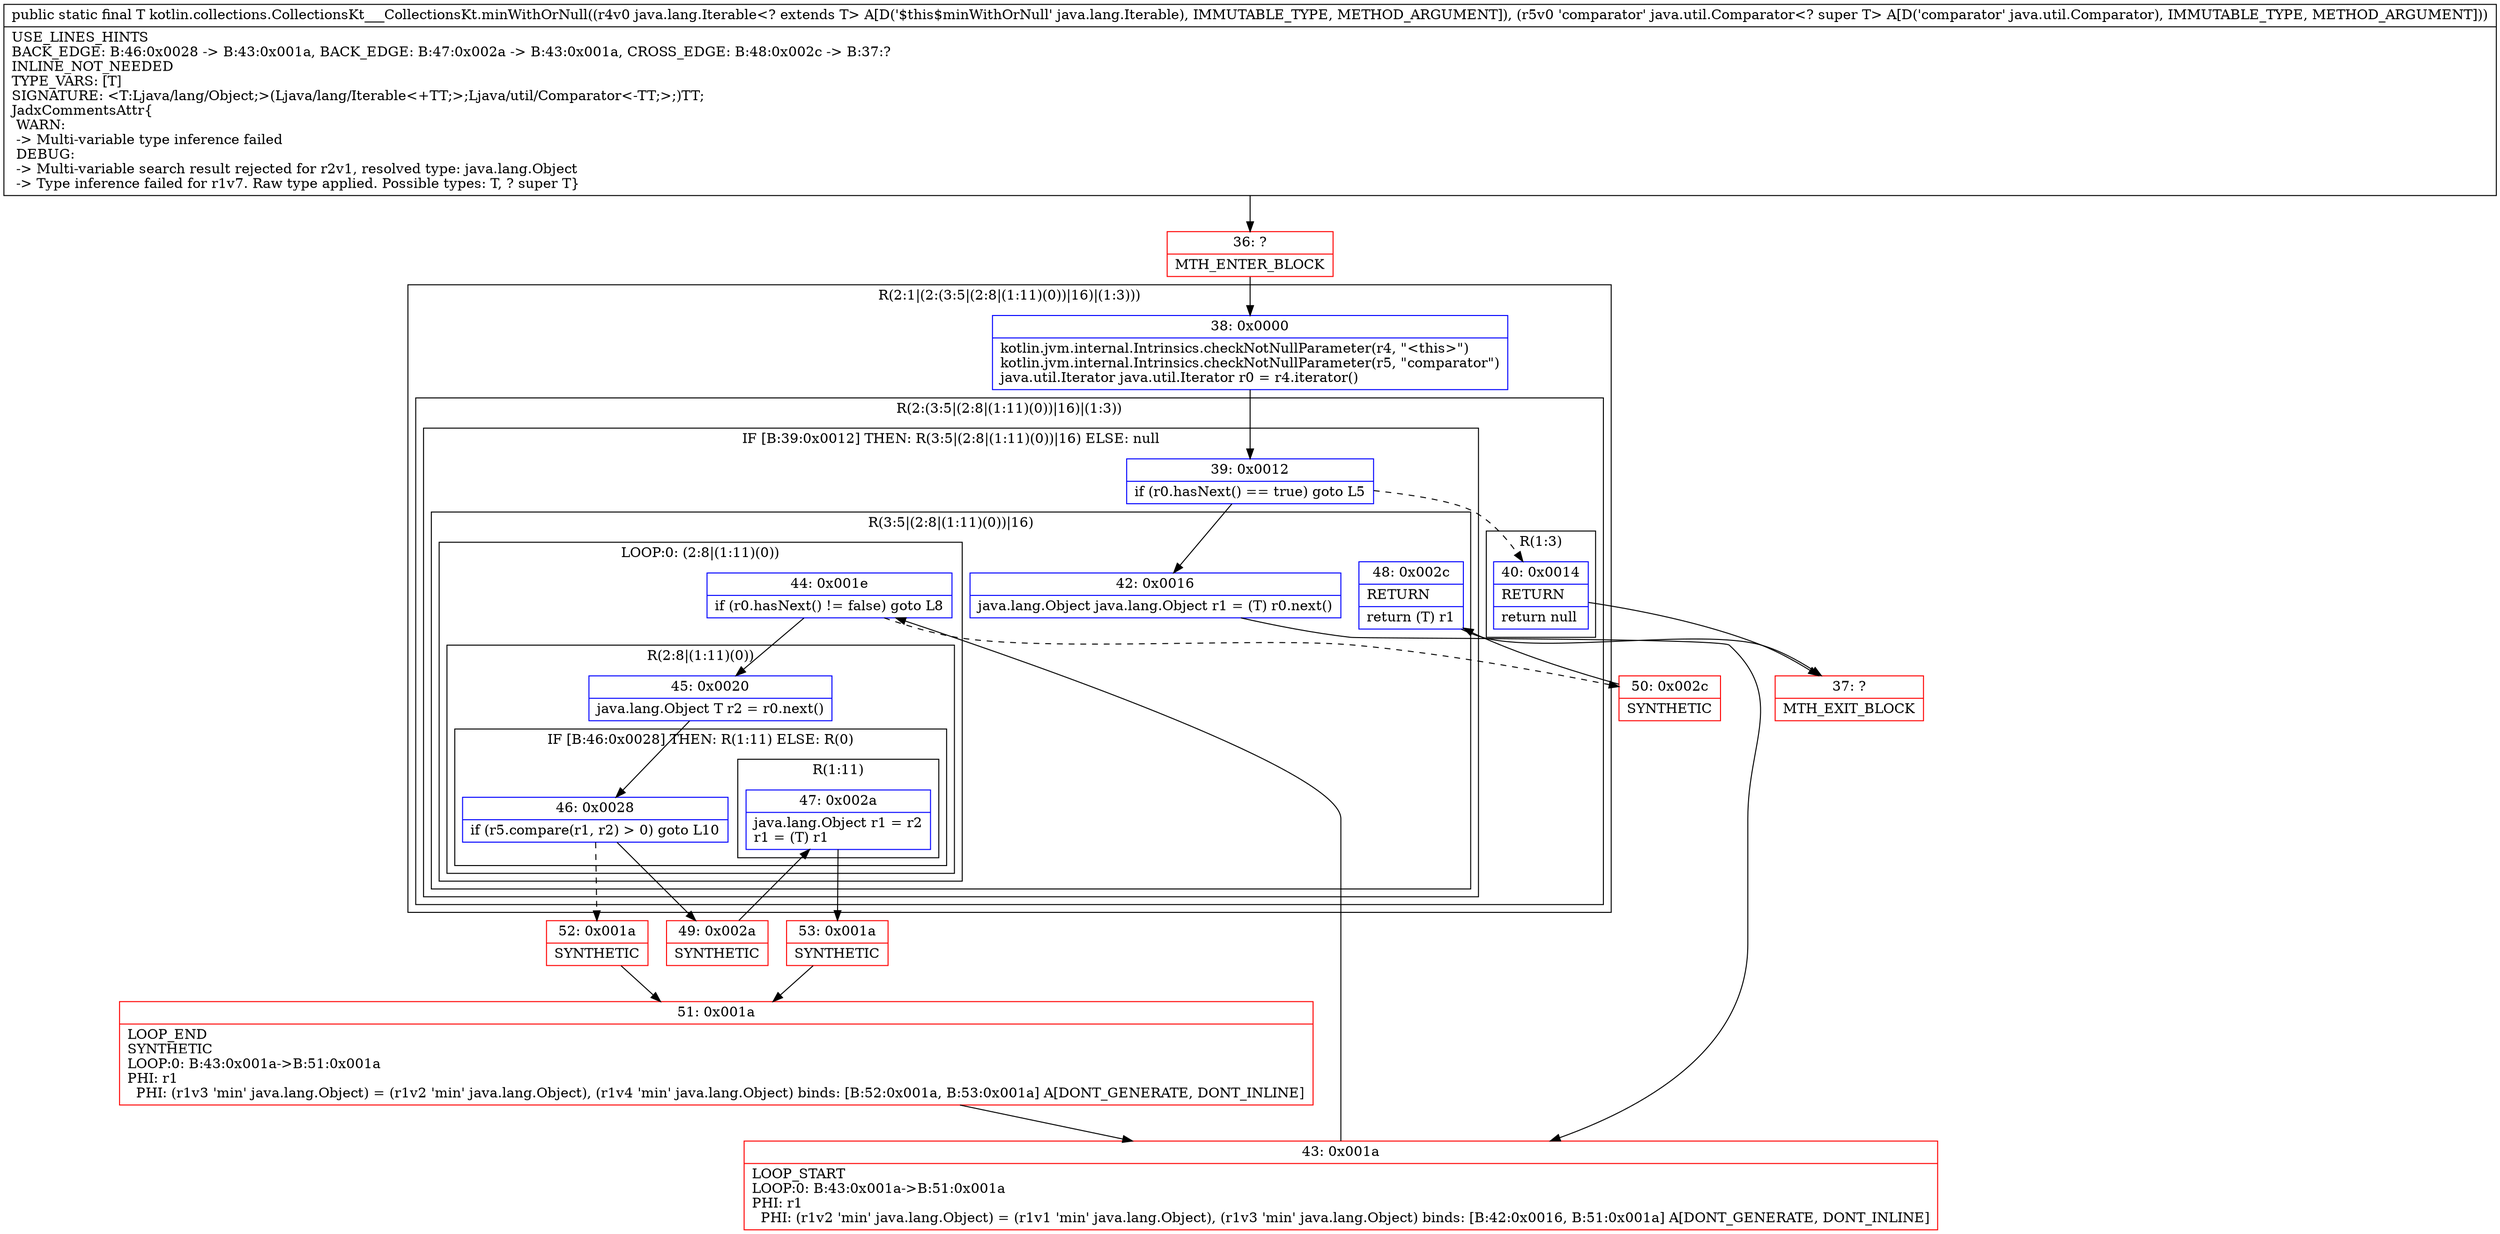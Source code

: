 digraph "CFG forkotlin.collections.CollectionsKt___CollectionsKt.minWithOrNull(Ljava\/lang\/Iterable;Ljava\/util\/Comparator;)Ljava\/lang\/Object;" {
subgraph cluster_Region_342215105 {
label = "R(2:1|(2:(3:5|(2:8|(1:11)(0))|16)|(1:3)))";
node [shape=record,color=blue];
Node_38 [shape=record,label="{38\:\ 0x0000|kotlin.jvm.internal.Intrinsics.checkNotNullParameter(r4, \"\<this\>\")\lkotlin.jvm.internal.Intrinsics.checkNotNullParameter(r5, \"comparator\")\ljava.util.Iterator java.util.Iterator r0 = r4.iterator()\l}"];
subgraph cluster_Region_753686687 {
label = "R(2:(3:5|(2:8|(1:11)(0))|16)|(1:3))";
node [shape=record,color=blue];
subgraph cluster_IfRegion_182628776 {
label = "IF [B:39:0x0012] THEN: R(3:5|(2:8|(1:11)(0))|16) ELSE: null";
node [shape=record,color=blue];
Node_39 [shape=record,label="{39\:\ 0x0012|if (r0.hasNext() == true) goto L5\l}"];
subgraph cluster_Region_1183063297 {
label = "R(3:5|(2:8|(1:11)(0))|16)";
node [shape=record,color=blue];
Node_42 [shape=record,label="{42\:\ 0x0016|java.lang.Object java.lang.Object r1 = (T) r0.next()\l}"];
subgraph cluster_LoopRegion_231202702 {
label = "LOOP:0: (2:8|(1:11)(0))";
node [shape=record,color=blue];
Node_44 [shape=record,label="{44\:\ 0x001e|if (r0.hasNext() != false) goto L8\l}"];
subgraph cluster_Region_936780854 {
label = "R(2:8|(1:11)(0))";
node [shape=record,color=blue];
Node_45 [shape=record,label="{45\:\ 0x0020|java.lang.Object T r2 = r0.next()\l}"];
subgraph cluster_IfRegion_1311559813 {
label = "IF [B:46:0x0028] THEN: R(1:11) ELSE: R(0)";
node [shape=record,color=blue];
Node_46 [shape=record,label="{46\:\ 0x0028|if (r5.compare(r1, r2) \> 0) goto L10\l}"];
subgraph cluster_Region_673623189 {
label = "R(1:11)";
node [shape=record,color=blue];
Node_47 [shape=record,label="{47\:\ 0x002a|java.lang.Object r1 = r2\lr1 = (T) r1\l}"];
}
subgraph cluster_Region_1195337743 {
label = "R(0)";
node [shape=record,color=blue];
}
}
}
}
Node_48 [shape=record,label="{48\:\ 0x002c|RETURN\l|return (T) r1\l}"];
}
}
subgraph cluster_Region_1575523783 {
label = "R(1:3)";
node [shape=record,color=blue];
Node_40 [shape=record,label="{40\:\ 0x0014|RETURN\l|return null\l}"];
}
}
}
Node_36 [shape=record,color=red,label="{36\:\ ?|MTH_ENTER_BLOCK\l}"];
Node_37 [shape=record,color=red,label="{37\:\ ?|MTH_EXIT_BLOCK\l}"];
Node_43 [shape=record,color=red,label="{43\:\ 0x001a|LOOP_START\lLOOP:0: B:43:0x001a\-\>B:51:0x001a\lPHI: r1 \l  PHI: (r1v2 'min' java.lang.Object) = (r1v1 'min' java.lang.Object), (r1v3 'min' java.lang.Object) binds: [B:42:0x0016, B:51:0x001a] A[DONT_GENERATE, DONT_INLINE]\l}"];
Node_49 [shape=record,color=red,label="{49\:\ 0x002a|SYNTHETIC\l}"];
Node_53 [shape=record,color=red,label="{53\:\ 0x001a|SYNTHETIC\l}"];
Node_51 [shape=record,color=red,label="{51\:\ 0x001a|LOOP_END\lSYNTHETIC\lLOOP:0: B:43:0x001a\-\>B:51:0x001a\lPHI: r1 \l  PHI: (r1v3 'min' java.lang.Object) = (r1v2 'min' java.lang.Object), (r1v4 'min' java.lang.Object) binds: [B:52:0x001a, B:53:0x001a] A[DONT_GENERATE, DONT_INLINE]\l}"];
Node_52 [shape=record,color=red,label="{52\:\ 0x001a|SYNTHETIC\l}"];
Node_50 [shape=record,color=red,label="{50\:\ 0x002c|SYNTHETIC\l}"];
MethodNode[shape=record,label="{public static final T kotlin.collections.CollectionsKt___CollectionsKt.minWithOrNull((r4v0 java.lang.Iterable\<? extends T\> A[D('$this$minWithOrNull' java.lang.Iterable), IMMUTABLE_TYPE, METHOD_ARGUMENT]), (r5v0 'comparator' java.util.Comparator\<? super T\> A[D('comparator' java.util.Comparator), IMMUTABLE_TYPE, METHOD_ARGUMENT]))  | USE_LINES_HINTS\lBACK_EDGE: B:46:0x0028 \-\> B:43:0x001a, BACK_EDGE: B:47:0x002a \-\> B:43:0x001a, CROSS_EDGE: B:48:0x002c \-\> B:37:?\lINLINE_NOT_NEEDED\lTYPE_VARS: [T]\lSIGNATURE: \<T:Ljava\/lang\/Object;\>(Ljava\/lang\/Iterable\<+TT;\>;Ljava\/util\/Comparator\<\-TT;\>;)TT;\lJadxCommentsAttr\{\l WARN: \l \-\> Multi\-variable type inference failed\l DEBUG: \l \-\> Multi\-variable search result rejected for r2v1, resolved type: java.lang.Object\l \-\> Type inference failed for r1v7. Raw type applied. Possible types: T, ? super T\}\l}"];
MethodNode -> Node_36;Node_38 -> Node_39;
Node_39 -> Node_40[style=dashed];
Node_39 -> Node_42;
Node_42 -> Node_43;
Node_44 -> Node_45;
Node_44 -> Node_50[style=dashed];
Node_45 -> Node_46;
Node_46 -> Node_49;
Node_46 -> Node_52[style=dashed];
Node_47 -> Node_53;
Node_48 -> Node_37;
Node_40 -> Node_37;
Node_36 -> Node_38;
Node_43 -> Node_44;
Node_49 -> Node_47;
Node_53 -> Node_51;
Node_51 -> Node_43;
Node_52 -> Node_51;
Node_50 -> Node_48;
}

